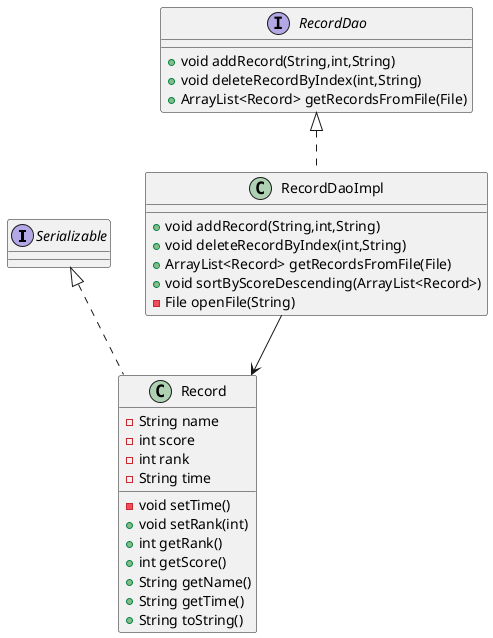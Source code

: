 @startuml

interface Serializable

class Record {
- String name
- int score
- int rank
- String time
- void setTime()
+ void setRank(int)
+ int getRank()
+ int getScore()
+ String getName()
+ String getTime()
+ String toString()
}

interface RecordDao {
+ void addRecord(String,int,String)
+ void deleteRecordByIndex(int,String)
+ ArrayList<Record> getRecordsFromFile(File)
}

class RecordDaoImpl {
+ void addRecord(String,int,String)
+ void deleteRecordByIndex(int,String)
+ ArrayList<Record> getRecordsFromFile(File)
+ void sortByScoreDescending(ArrayList<Record>)
- File openFile(String)
}


Serializable <|.. Record
RecordDao <|.. RecordDaoImpl
RecordDaoImpl --> Record
@enduml